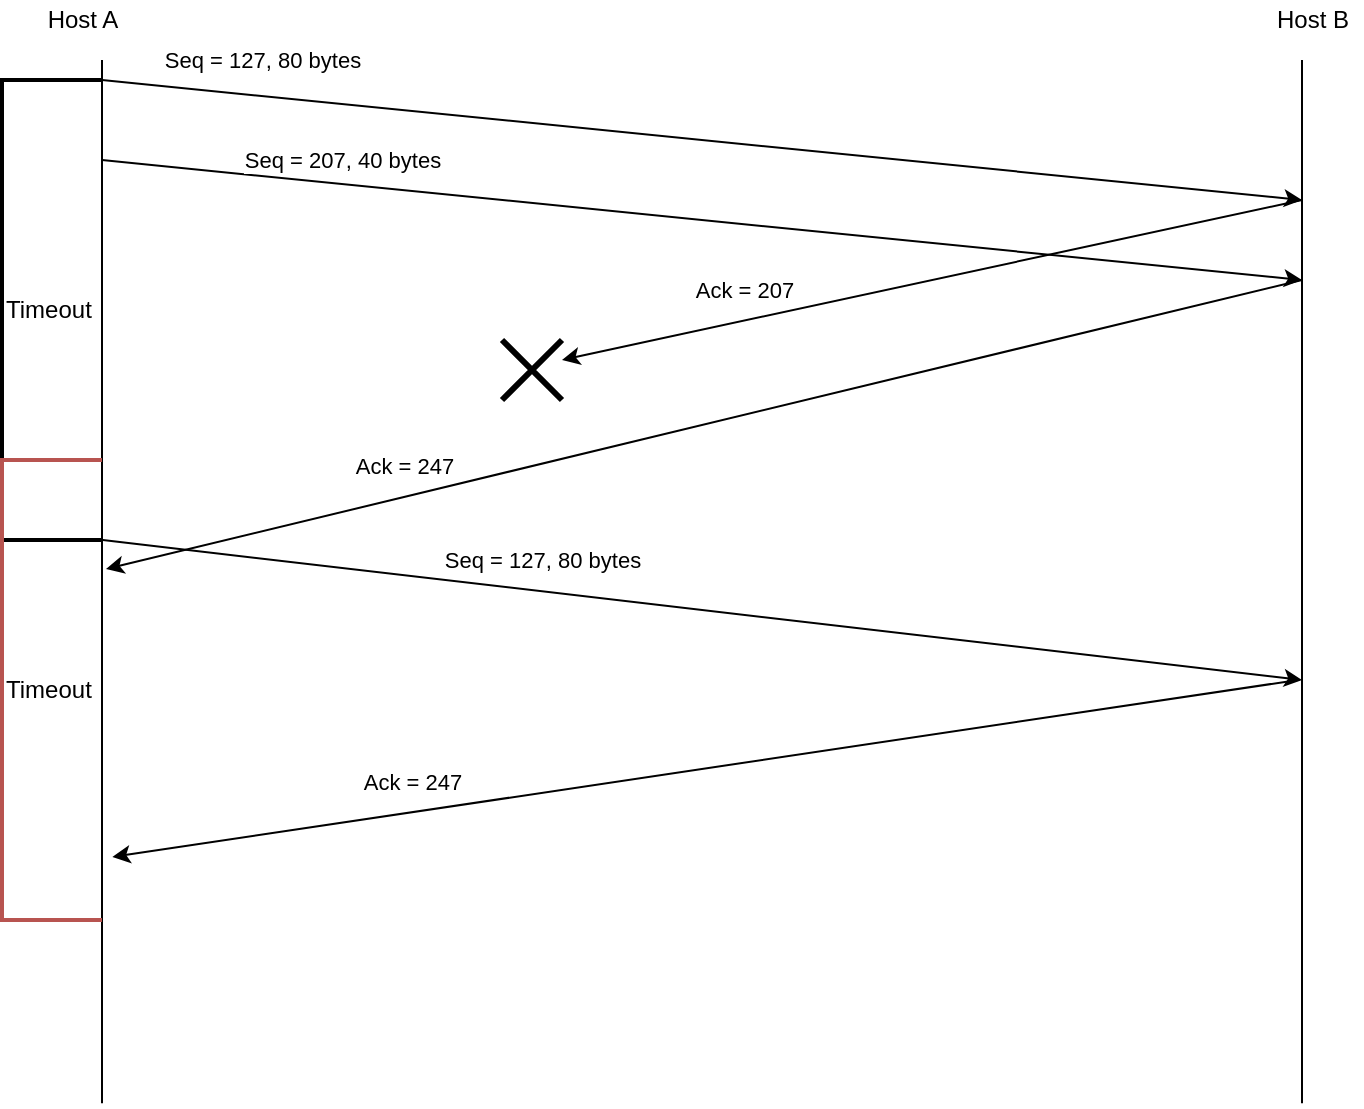 <mxfile version="16.6.5" type="device"><diagram id="l29WioSlCCZDTyq5pe_Z" name="Page-1"><mxGraphModel dx="997" dy="540" grid="1" gridSize="10" guides="1" tooltips="1" connect="1" arrows="1" fold="1" page="1" pageScale="1" pageWidth="850" pageHeight="1100" math="0" shadow="0"><root><mxCell id="0"/><mxCell id="1" parent="0"/><mxCell id="LnhHlUNOPDY6lHIODQO6-1" value="Host A" style="text;html=1;align=center;verticalAlign=middle;resizable=0;points=[];autosize=1;strokeColor=none;fillColor=none;" vertex="1" parent="1"><mxGeometry x="85" y="50" width="50" height="20" as="geometry"/></mxCell><mxCell id="LnhHlUNOPDY6lHIODQO6-2" value="Host B" style="text;html=1;align=center;verticalAlign=middle;resizable=0;points=[];autosize=1;strokeColor=none;fillColor=none;" vertex="1" parent="1"><mxGeometry x="700" y="50" width="50" height="20" as="geometry"/></mxCell><mxCell id="LnhHlUNOPDY6lHIODQO6-4" value="" style="endArrow=none;html=1;rounded=0;" edge="1" parent="1"><mxGeometry width="50" height="50" relative="1" as="geometry"><mxPoint x="120" y="601.6" as="sourcePoint"/><mxPoint x="120" y="80" as="targetPoint"/></mxGeometry></mxCell><mxCell id="LnhHlUNOPDY6lHIODQO6-5" value="" style="endArrow=none;html=1;rounded=0;" edge="1" parent="1"><mxGeometry width="50" height="50" relative="1" as="geometry"><mxPoint x="720" y="601.6" as="sourcePoint"/><mxPoint x="720" y="80" as="targetPoint"/></mxGeometry></mxCell><mxCell id="LnhHlUNOPDY6lHIODQO6-7" value="Timeout" style="strokeWidth=2;html=1;shape=mxgraph.flowchart.annotation_1;align=left;pointerEvents=1;" vertex="1" parent="1"><mxGeometry x="70" y="90" width="50" height="230" as="geometry"/></mxCell><mxCell id="LnhHlUNOPDY6lHIODQO6-9" value="Seq = 127, 80 bytes" style="endArrow=classic;html=1;rounded=0;exitX=1;exitY=0;exitDx=0;exitDy=0;exitPerimeter=0;" edge="1" parent="1" source="LnhHlUNOPDY6lHIODQO6-7"><mxGeometry x="-0.739" y="18" width="50" height="50" relative="1" as="geometry"><mxPoint x="400" y="300" as="sourcePoint"/><mxPoint x="720" y="150" as="targetPoint"/><mxPoint as="offset"/></mxGeometry></mxCell><mxCell id="LnhHlUNOPDY6lHIODQO6-10" value="Seq = 207, 40 bytes" style="endArrow=classic;html=1;rounded=0;exitX=1;exitY=0;exitDx=0;exitDy=0;exitPerimeter=0;" edge="1" parent="1"><mxGeometry x="-0.604" y="12" width="50" height="50" relative="1" as="geometry"><mxPoint x="120" y="130" as="sourcePoint"/><mxPoint x="720" y="190" as="targetPoint"/><mxPoint as="offset"/></mxGeometry></mxCell><mxCell id="LnhHlUNOPDY6lHIODQO6-11" value="Ack = 207" style="endArrow=classic;html=1;rounded=0;" edge="1" parent="1"><mxGeometry x="0.489" y="-15" width="50" height="50" relative="1" as="geometry"><mxPoint x="720" y="150" as="sourcePoint"/><mxPoint x="350" y="230" as="targetPoint"/><mxPoint as="offset"/></mxGeometry></mxCell><mxCell id="LnhHlUNOPDY6lHIODQO6-12" value="Timeout" style="strokeWidth=2;html=1;shape=mxgraph.flowchart.annotation_1;align=left;pointerEvents=1;fillColor=#f8cecc;strokeColor=#b85450;" vertex="1" parent="1"><mxGeometry x="70" y="280" width="50" height="230" as="geometry"/></mxCell><mxCell id="LnhHlUNOPDY6lHIODQO6-13" value="" style="shape=umlDestroy;whiteSpace=wrap;html=1;strokeWidth=3;" vertex="1" parent="1"><mxGeometry x="320" y="220" width="30" height="30" as="geometry"/></mxCell><mxCell id="LnhHlUNOPDY6lHIODQO6-14" value="Ack = 247" style="endArrow=classic;html=1;rounded=0;entryX=1.04;entryY=0.237;entryDx=0;entryDy=0;entryPerimeter=0;" edge="1" parent="1" target="LnhHlUNOPDY6lHIODQO6-12"><mxGeometry x="0.489" y="-15" width="50" height="50" relative="1" as="geometry"><mxPoint x="720" y="190" as="sourcePoint"/><mxPoint x="350" y="270" as="targetPoint"/><mxPoint as="offset"/></mxGeometry></mxCell><mxCell id="LnhHlUNOPDY6lHIODQO6-15" value="Seq = 127, 80 bytes" style="endArrow=classic;html=1;rounded=0;exitX=1.008;exitY=0.174;exitDx=0;exitDy=0;exitPerimeter=0;" edge="1" parent="1" source="LnhHlUNOPDY6lHIODQO6-12"><mxGeometry x="-0.274" y="16" width="50" height="50" relative="1" as="geometry"><mxPoint x="120" y="330" as="sourcePoint"/><mxPoint x="720" y="390" as="targetPoint"/><mxPoint as="offset"/></mxGeometry></mxCell><mxCell id="LnhHlUNOPDY6lHIODQO6-16" value="Ack = 247" style="endArrow=classic;html=1;rounded=0;entryX=1.104;entryY=0.863;entryDx=0;entryDy=0;entryPerimeter=0;" edge="1" parent="1" target="LnhHlUNOPDY6lHIODQO6-12"><mxGeometry x="0.489" y="-15" width="50" height="50" relative="1" as="geometry"><mxPoint x="718" y="390" as="sourcePoint"/><mxPoint x="120" y="534.51" as="targetPoint"/><mxPoint as="offset"/></mxGeometry></mxCell></root></mxGraphModel></diagram></mxfile>